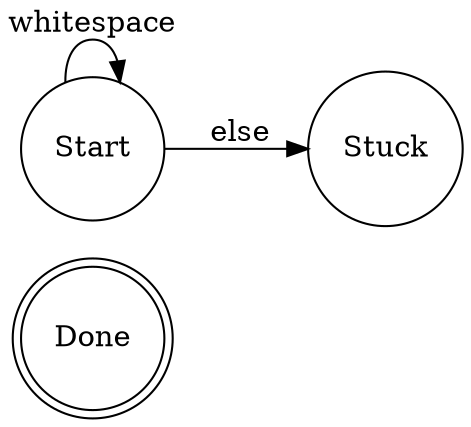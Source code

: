 digraph DFA {
	rankdir=LR size="8,5"
	node [shape=doublecircle]
	Done
	node [shape=circle]
	Start
	Start -> Start [label=whitespace]
	Stuck
	Start -> Stuck [label=else]
}
